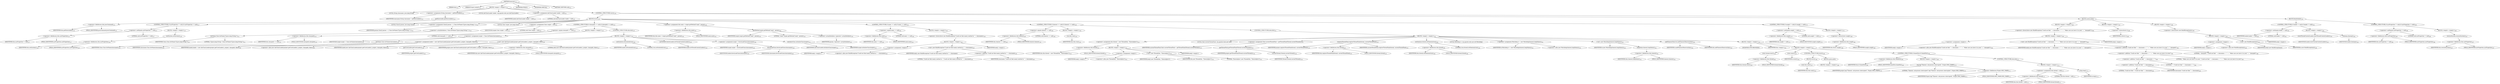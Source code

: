 digraph "execute" {  
"112" [label = <(METHOD,execute)<SUB>122</SUB>> ]
"10" [label = <(PARAM,this)<SUB>122</SUB>> ]
"113" [label = <(PARAM,Project project)<SUB>122</SUB>> ]
"114" [label = <(BLOCK,&lt;empty&gt;,&lt;empty&gt;)<SUB>122</SUB>> ]
"115" [label = <(LOCAL,String classname: java.lang.String)> ]
"116" [label = <(&lt;operator&gt;.assignment,String classname = getExecutable())<SUB>123</SUB>> ]
"117" [label = <(IDENTIFIER,classname,String classname = getExecutable())<SUB>123</SUB>> ]
"118" [label = <(getExecutable,getExecutable())<SUB>123</SUB>> ]
"119" [label = <(&lt;operator&gt;.fieldAccess,this.javaCommand)<SUB>123</SUB>> ]
"120" [label = <(IDENTIFIER,this,getExecutable())<SUB>123</SUB>> ]
"121" [label = <(FIELD_IDENTIFIER,javaCommand,javaCommand)<SUB>123</SUB>> ]
"8" [label = <(LOCAL,AntClassLoader loader: org.apache.tools.ant.AntClassLoader)> ]
"122" [label = <(&lt;operator&gt;.assignment,AntClassLoader loader = null)<SUB>125</SUB>> ]
"123" [label = <(IDENTIFIER,loader,AntClassLoader loader = null)<SUB>125</SUB>> ]
"124" [label = <(LITERAL,null,AntClassLoader loader = null)<SUB>125</SUB>> ]
"125" [label = <(CONTROL_STRUCTURE,try,try)<SUB>126</SUB>> ]
"126" [label = <(BLOCK,try,try)<SUB>126</SUB>> ]
"127" [label = <(CONTROL_STRUCTURE,if (sysProperties != null),if (sysProperties != null))<SUB>127</SUB>> ]
"128" [label = <(&lt;operator&gt;.notEquals,sysProperties != null)<SUB>127</SUB>> ]
"129" [label = <(&lt;operator&gt;.fieldAccess,this.sysProperties)<SUB>127</SUB>> ]
"130" [label = <(IDENTIFIER,this,sysProperties != null)<SUB>127</SUB>> ]
"131" [label = <(FIELD_IDENTIFIER,sysProperties,sysProperties)<SUB>127</SUB>> ]
"132" [label = <(LITERAL,null,sysProperties != null)<SUB>127</SUB>> ]
"133" [label = <(BLOCK,&lt;empty&gt;,&lt;empty&gt;)<SUB>127</SUB>> ]
"134" [label = <(setSystem,setSystem())<SUB>128</SUB>> ]
"135" [label = <(&lt;operator&gt;.fieldAccess,this.sysProperties)<SUB>128</SUB>> ]
"136" [label = <(IDENTIFIER,this,setSystem())<SUB>128</SUB>> ]
"137" [label = <(FIELD_IDENTIFIER,sysProperties,sysProperties)<SUB>128</SUB>> ]
"138" [label = <(LOCAL,Class[] param: java.lang.Class[])> ]
"139" [label = <(&lt;operator&gt;.assignment,Class[] param = { Class.forName(&quot;[Ljava.lang.String;&quot;) })<SUB>131</SUB>> ]
"140" [label = <(IDENTIFIER,param,Class[] param = { Class.forName(&quot;[Ljava.lang.String;&quot;) })<SUB>131</SUB>> ]
"141" [label = <(&lt;operator&gt;.arrayInitializer,{ Class.forName(&quot;[Ljava.lang.String;&quot;) })<SUB>131</SUB>> ]
"142" [label = <(forName,Class.forName(&quot;[Ljava.lang.String;&quot;))<SUB>131</SUB>> ]
"143" [label = <(IDENTIFIER,Class,Class.forName(&quot;[Ljava.lang.String;&quot;))<SUB>131</SUB>> ]
"144" [label = <(LITERAL,&quot;[Ljava.lang.String;&quot;,Class.forName(&quot;[Ljava.lang.String;&quot;))<SUB>131</SUB>> ]
"145" [label = <(LOCAL,Class target: java.lang.Class)> ]
"146" [label = <(&lt;operator&gt;.assignment,Class target = null)<SUB>132</SUB>> ]
"147" [label = <(IDENTIFIER,target,Class target = null)<SUB>132</SUB>> ]
"148" [label = <(LITERAL,null,Class target = null)<SUB>132</SUB>> ]
"149" [label = <(CONTROL_STRUCTURE,if (classpath == null),if (classpath == null))<SUB>133</SUB>> ]
"150" [label = <(&lt;operator&gt;.equals,classpath == null)<SUB>133</SUB>> ]
"151" [label = <(&lt;operator&gt;.fieldAccess,this.classpath)<SUB>133</SUB>> ]
"152" [label = <(IDENTIFIER,this,classpath == null)<SUB>133</SUB>> ]
"153" [label = <(FIELD_IDENTIFIER,classpath,classpath)<SUB>133</SUB>> ]
"154" [label = <(LITERAL,null,classpath == null)<SUB>133</SUB>> ]
"155" [label = <(BLOCK,&lt;empty&gt;,&lt;empty&gt;)<SUB>133</SUB>> ]
"156" [label = <(&lt;operator&gt;.assignment,target = Class.forName(classname))<SUB>134</SUB>> ]
"157" [label = <(IDENTIFIER,target,target = Class.forName(classname))<SUB>134</SUB>> ]
"158" [label = <(forName,Class.forName(classname))<SUB>134</SUB>> ]
"159" [label = <(IDENTIFIER,Class,Class.forName(classname))<SUB>134</SUB>> ]
"160" [label = <(IDENTIFIER,classname,Class.forName(classname))<SUB>134</SUB>> ]
"161" [label = <(CONTROL_STRUCTURE,else,else)<SUB>135</SUB>> ]
"162" [label = <(BLOCK,&lt;empty&gt;,&lt;empty&gt;)<SUB>135</SUB>> ]
"163" [label = <(&lt;operator&gt;.assignment,loader = new AntClassLoader(project.getCoreLoader(), project, classpath, false))<SUB>136</SUB>> ]
"164" [label = <(IDENTIFIER,loader,loader = new AntClassLoader(project.getCoreLoader(), project, classpath, false))<SUB>136</SUB>> ]
"165" [label = <(&lt;operator&gt;.alloc,new AntClassLoader(project.getCoreLoader(), project, classpath, false))<SUB>136</SUB>> ]
"166" [label = <(&lt;init&gt;,new AntClassLoader(project.getCoreLoader(), project, classpath, false))<SUB>136</SUB>> ]
"7" [label = <(IDENTIFIER,loader,new AntClassLoader(project.getCoreLoader(), project, classpath, false))<SUB>136</SUB>> ]
"167" [label = <(getCoreLoader,getCoreLoader())<SUB>136</SUB>> ]
"168" [label = <(IDENTIFIER,project,getCoreLoader())<SUB>136</SUB>> ]
"169" [label = <(IDENTIFIER,project,new AntClassLoader(project.getCoreLoader(), project, classpath, false))<SUB>136</SUB>> ]
"170" [label = <(&lt;operator&gt;.fieldAccess,this.classpath)<SUB>137</SUB>> ]
"171" [label = <(IDENTIFIER,this,new AntClassLoader(project.getCoreLoader(), project, classpath, false))<SUB>137</SUB>> ]
"172" [label = <(FIELD_IDENTIFIER,classpath,classpath)<SUB>137</SUB>> ]
"173" [label = <(LITERAL,false,new AntClassLoader(project.getCoreLoader(), project, classpath, false))<SUB>137</SUB>> ]
"174" [label = <(setIsolated,setIsolated(true))<SUB>138</SUB>> ]
"175" [label = <(IDENTIFIER,loader,setIsolated(true))<SUB>138</SUB>> ]
"176" [label = <(LITERAL,true,setIsolated(true))<SUB>138</SUB>> ]
"177" [label = <(setThreadContextLoader,setThreadContextLoader())<SUB>139</SUB>> ]
"178" [label = <(IDENTIFIER,loader,setThreadContextLoader())<SUB>139</SUB>> ]
"179" [label = <(&lt;operator&gt;.assignment,target = forceLoadClass(classname))<SUB>140</SUB>> ]
"180" [label = <(IDENTIFIER,target,target = forceLoadClass(classname))<SUB>140</SUB>> ]
"181" [label = <(forceLoadClass,forceLoadClass(classname))<SUB>140</SUB>> ]
"182" [label = <(IDENTIFIER,loader,forceLoadClass(classname))<SUB>140</SUB>> ]
"183" [label = <(IDENTIFIER,classname,forceLoadClass(classname))<SUB>140</SUB>> ]
"184" [label = <(initializeClass,initializeClass(target))<SUB>141</SUB>> ]
"185" [label = <(IDENTIFIER,AntClassLoader,initializeClass(target))<SUB>141</SUB>> ]
"186" [label = <(IDENTIFIER,target,initializeClass(target))<SUB>141</SUB>> ]
"187" [label = <(&lt;operator&gt;.assignment,this.main = target.getMethod(&quot;main&quot;, param))<SUB>143</SUB>> ]
"188" [label = <(&lt;operator&gt;.fieldAccess,this.main)<SUB>143</SUB>> ]
"189" [label = <(IDENTIFIER,this,this.main = target.getMethod(&quot;main&quot;, param))<SUB>143</SUB>> ]
"190" [label = <(FIELD_IDENTIFIER,main,main)<SUB>143</SUB>> ]
"191" [label = <(getMethod,target.getMethod(&quot;main&quot;, param))<SUB>143</SUB>> ]
"192" [label = <(IDENTIFIER,target,target.getMethod(&quot;main&quot;, param))<SUB>143</SUB>> ]
"193" [label = <(LITERAL,&quot;main&quot;,target.getMethod(&quot;main&quot;, param))<SUB>143</SUB>> ]
"194" [label = <(&lt;operator&gt;.arrayInitializer,&lt;operator&gt;.arrayInitializer)<SUB>143</SUB>> ]
"195" [label = <(IDENTIFIER,param,&lt;operator&gt;.arrayInitializer)<SUB>143</SUB>> ]
"196" [label = <(CONTROL_STRUCTURE,if (main == null),if (main == null))<SUB>144</SUB>> ]
"197" [label = <(&lt;operator&gt;.equals,main == null)<SUB>144</SUB>> ]
"198" [label = <(&lt;operator&gt;.fieldAccess,this.main)<SUB>144</SUB>> ]
"199" [label = <(IDENTIFIER,this,main == null)<SUB>144</SUB>> ]
"200" [label = <(FIELD_IDENTIFIER,main,main)<SUB>144</SUB>> ]
"201" [label = <(LITERAL,null,main == null)<SUB>144</SUB>> ]
"202" [label = <(BLOCK,&lt;empty&gt;,&lt;empty&gt;)<SUB>144</SUB>> ]
"203" [label = <(&lt;operator&gt;.throw,throw new BuildException(&quot;Could not find main() method in &quot; + classname);)<SUB>145</SUB>> ]
"204" [label = <(BLOCK,&lt;empty&gt;,&lt;empty&gt;)<SUB>145</SUB>> ]
"205" [label = <(&lt;operator&gt;.assignment,&lt;empty&gt;)> ]
"206" [label = <(IDENTIFIER,$obj1,&lt;empty&gt;)> ]
"207" [label = <(&lt;operator&gt;.alloc,new BuildException(&quot;Could not find main() method in &quot; + classname))<SUB>145</SUB>> ]
"208" [label = <(&lt;init&gt;,new BuildException(&quot;Could not find main() method in &quot; + classname))<SUB>145</SUB>> ]
"209" [label = <(IDENTIFIER,$obj1,new BuildException(&quot;Could not find main() method in &quot; + classname))> ]
"210" [label = <(&lt;operator&gt;.addition,&quot;Could not find main() method in &quot; + classname)<SUB>145</SUB>> ]
"211" [label = <(LITERAL,&quot;Could not find main() method in &quot;,&quot;Could not find main() method in &quot; + classname)<SUB>145</SUB>> ]
"212" [label = <(IDENTIFIER,classname,&quot;Could not find main() method in &quot; + classname)<SUB>146</SUB>> ]
"213" [label = <(IDENTIFIER,$obj1,&lt;empty&gt;)> ]
"214" [label = <(CONTROL_STRUCTURE,if (timeout == null),if (timeout == null))<SUB>149</SUB>> ]
"215" [label = <(&lt;operator&gt;.equals,timeout == null)<SUB>149</SUB>> ]
"216" [label = <(&lt;operator&gt;.fieldAccess,this.timeout)<SUB>149</SUB>> ]
"217" [label = <(IDENTIFIER,this,timeout == null)<SUB>149</SUB>> ]
"218" [label = <(FIELD_IDENTIFIER,timeout,timeout)<SUB>149</SUB>> ]
"219" [label = <(LITERAL,null,timeout == null)<SUB>149</SUB>> ]
"220" [label = <(BLOCK,&lt;empty&gt;,&lt;empty&gt;)<SUB>149</SUB>> ]
"221" [label = <(run,this.run())<SUB>150</SUB>> ]
"9" [label = <(IDENTIFIER,this,this.run())<SUB>150</SUB>> ]
"222" [label = <(CONTROL_STRUCTURE,else,else)<SUB>151</SUB>> ]
"223" [label = <(BLOCK,&lt;empty&gt;,&lt;empty&gt;)<SUB>151</SUB>> ]
"224" [label = <(&lt;operator&gt;.assignment,this.thread = new Thread(this, &quot;ExecuteJava&quot;))<SUB>152</SUB>> ]
"225" [label = <(&lt;operator&gt;.fieldAccess,this.thread)<SUB>152</SUB>> ]
"226" [label = <(IDENTIFIER,this,this.thread = new Thread(this, &quot;ExecuteJava&quot;))<SUB>152</SUB>> ]
"227" [label = <(FIELD_IDENTIFIER,thread,thread)<SUB>152</SUB>> ]
"228" [label = <(BLOCK,&lt;empty&gt;,&lt;empty&gt;)<SUB>152</SUB>> ]
"229" [label = <(&lt;operator&gt;.assignment,&lt;empty&gt;)> ]
"230" [label = <(IDENTIFIER,$obj2,&lt;empty&gt;)> ]
"231" [label = <(&lt;operator&gt;.alloc,new Thread(this, &quot;ExecuteJava&quot;))<SUB>152</SUB>> ]
"232" [label = <(&lt;init&gt;,new Thread(this, &quot;ExecuteJava&quot;))<SUB>152</SUB>> ]
"233" [label = <(IDENTIFIER,$obj2,new Thread(this, &quot;ExecuteJava&quot;))> ]
"11" [label = <(IDENTIFIER,this,new Thread(this, &quot;ExecuteJava&quot;))<SUB>152</SUB>> ]
"234" [label = <(LITERAL,&quot;ExecuteJava&quot;,new Thread(this, &quot;ExecuteJava&quot;))<SUB>152</SUB>> ]
"235" [label = <(IDENTIFIER,$obj2,&lt;empty&gt;)> ]
"236" [label = <(LOCAL,Task currentThreadTask: org.apache.tools.ant.Task)> ]
"237" [label = <(&lt;operator&gt;.assignment,Task currentThreadTask = getThreadTask(Thread.currentThread()))<SUB>153</SUB>> ]
"238" [label = <(IDENTIFIER,currentThreadTask,Task currentThreadTask = getThreadTask(Thread.currentThread()))<SUB>153</SUB>> ]
"239" [label = <(getThreadTask,getThreadTask(Thread.currentThread()))<SUB>154</SUB>> ]
"240" [label = <(IDENTIFIER,project,getThreadTask(Thread.currentThread()))<SUB>154</SUB>> ]
"241" [label = <(currentThread,Thread.currentThread())<SUB>154</SUB>> ]
"242" [label = <(IDENTIFIER,Thread,Thread.currentThread())<SUB>154</SUB>> ]
"243" [label = <(registerThreadTask,registerThreadTask(thread, currentThreadTask))<SUB>155</SUB>> ]
"244" [label = <(IDENTIFIER,project,registerThreadTask(thread, currentThreadTask))<SUB>155</SUB>> ]
"245" [label = <(&lt;operator&gt;.fieldAccess,this.thread)<SUB>155</SUB>> ]
"246" [label = <(IDENTIFIER,this,registerThreadTask(thread, currentThreadTask))<SUB>155</SUB>> ]
"247" [label = <(FIELD_IDENTIFIER,thread,thread)<SUB>155</SUB>> ]
"248" [label = <(IDENTIFIER,currentThreadTask,registerThreadTask(thread, currentThreadTask))<SUB>155</SUB>> ]
"249" [label = <(setDaemon,thread.setDaemon(true))<SUB>160</SUB>> ]
"250" [label = <(&lt;operator&gt;.fieldAccess,this.thread)<SUB>160</SUB>> ]
"251" [label = <(IDENTIFIER,this,thread.setDaemon(true))<SUB>160</SUB>> ]
"252" [label = <(FIELD_IDENTIFIER,thread,thread)<SUB>160</SUB>> ]
"253" [label = <(LITERAL,true,thread.setDaemon(true))<SUB>160</SUB>> ]
"13" [label = <(LOCAL,Watchdog w: org.apache.tools.ant.util.Watchdog)> ]
"254" [label = <(&lt;operator&gt;.assignment,Watchdog w = new Watchdog(timeout.longValue()))<SUB>161</SUB>> ]
"255" [label = <(IDENTIFIER,w,Watchdog w = new Watchdog(timeout.longValue()))<SUB>161</SUB>> ]
"256" [label = <(&lt;operator&gt;.alloc,new Watchdog(timeout.longValue()))<SUB>161</SUB>> ]
"257" [label = <(&lt;init&gt;,new Watchdog(timeout.longValue()))<SUB>161</SUB>> ]
"12" [label = <(IDENTIFIER,w,new Watchdog(timeout.longValue()))<SUB>161</SUB>> ]
"258" [label = <(longValue,timeout.longValue())<SUB>161</SUB>> ]
"259" [label = <(&lt;operator&gt;.fieldAccess,this.timeout)<SUB>161</SUB>> ]
"260" [label = <(IDENTIFIER,this,timeout.longValue())<SUB>161</SUB>> ]
"261" [label = <(FIELD_IDENTIFIER,timeout,timeout)<SUB>161</SUB>> ]
"262" [label = <(addTimeoutObserver,addTimeoutObserver(this))<SUB>162</SUB>> ]
"263" [label = <(IDENTIFIER,w,addTimeoutObserver(this))<SUB>162</SUB>> ]
"14" [label = <(IDENTIFIER,this,addTimeoutObserver(this))<SUB>162</SUB>> ]
"264" [label = <(BLOCK,&lt;empty&gt;,&lt;empty&gt;)<SUB>163</SUB>> ]
"265" [label = <(MODIFIER,SYNCHRONIZED)> ]
"15" [label = <(IDENTIFIER,this,&lt;empty&gt;)<SUB>163</SUB>> ]
"266" [label = <(BLOCK,&lt;empty&gt;,&lt;empty&gt;)<SUB>163</SUB>> ]
"267" [label = <(start,thread.start())<SUB>164</SUB>> ]
"268" [label = <(&lt;operator&gt;.fieldAccess,this.thread)<SUB>164</SUB>> ]
"269" [label = <(IDENTIFIER,this,thread.start())<SUB>164</SUB>> ]
"270" [label = <(FIELD_IDENTIFIER,thread,thread)<SUB>164</SUB>> ]
"271" [label = <(start,start())<SUB>165</SUB>> ]
"272" [label = <(IDENTIFIER,w,start())<SUB>165</SUB>> ]
"273" [label = <(CONTROL_STRUCTURE,try,try)<SUB>166</SUB>> ]
"274" [label = <(BLOCK,try,try)<SUB>166</SUB>> ]
"275" [label = <(wait,this.wait())<SUB>167</SUB>> ]
"16" [label = <(IDENTIFIER,this,this.wait())<SUB>167</SUB>> ]
"276" [label = <(BLOCK,catch,catch)> ]
"277" [label = <(BLOCK,&lt;empty&gt;,&lt;empty&gt;)<SUB>168</SUB>> ]
"278" [label = <(CONTROL_STRUCTURE,if (timedOut),if (timedOut))<SUB>169</SUB>> ]
"279" [label = <(&lt;operator&gt;.fieldAccess,this.timedOut)<SUB>169</SUB>> ]
"280" [label = <(IDENTIFIER,this,if (timedOut))<SUB>169</SUB>> ]
"281" [label = <(FIELD_IDENTIFIER,timedOut,timedOut)<SUB>169</SUB>> ]
"282" [label = <(BLOCK,&lt;empty&gt;,&lt;empty&gt;)<SUB>169</SUB>> ]
"283" [label = <(log,log(&quot;Timeout: sub-process interrupted&quot;, Project.MSG_WARN))<SUB>170</SUB>> ]
"284" [label = <(IDENTIFIER,project,log(&quot;Timeout: sub-process interrupted&quot;, Project.MSG_WARN))<SUB>170</SUB>> ]
"285" [label = <(LITERAL,&quot;Timeout: sub-process interrupted&quot;,log(&quot;Timeout: sub-process interrupted&quot;, Project.MSG_WARN))<SUB>170</SUB>> ]
"286" [label = <(&lt;operator&gt;.fieldAccess,Project.MSG_WARN)<SUB>171</SUB>> ]
"287" [label = <(IDENTIFIER,Project,log(&quot;Timeout: sub-process interrupted&quot;, Project.MSG_WARN))<SUB>171</SUB>> ]
"288" [label = <(FIELD_IDENTIFIER,MSG_WARN,MSG_WARN)<SUB>171</SUB>> ]
"289" [label = <(CONTROL_STRUCTURE,else,else)<SUB>172</SUB>> ]
"290" [label = <(BLOCK,&lt;empty&gt;,&lt;empty&gt;)<SUB>172</SUB>> ]
"291" [label = <(&lt;operator&gt;.assignment,this.thread = null)<SUB>173</SUB>> ]
"292" [label = <(&lt;operator&gt;.fieldAccess,this.thread)<SUB>173</SUB>> ]
"293" [label = <(IDENTIFIER,this,this.thread = null)<SUB>173</SUB>> ]
"294" [label = <(FIELD_IDENTIFIER,thread,thread)<SUB>173</SUB>> ]
"295" [label = <(LITERAL,null,this.thread = null)<SUB>173</SUB>> ]
"296" [label = <(stop,stop())<SUB>174</SUB>> ]
"297" [label = <(IDENTIFIER,w,stop())<SUB>174</SUB>> ]
"298" [label = <(CONTROL_STRUCTURE,if (caught != null),if (caught != null))<SUB>179</SUB>> ]
"299" [label = <(&lt;operator&gt;.notEquals,caught != null)<SUB>179</SUB>> ]
"300" [label = <(&lt;operator&gt;.fieldAccess,this.caught)<SUB>179</SUB>> ]
"301" [label = <(IDENTIFIER,this,caught != null)<SUB>179</SUB>> ]
"302" [label = <(FIELD_IDENTIFIER,caught,caught)<SUB>179</SUB>> ]
"303" [label = <(LITERAL,null,caught != null)<SUB>179</SUB>> ]
"304" [label = <(BLOCK,&lt;empty&gt;,&lt;empty&gt;)<SUB>179</SUB>> ]
"305" [label = <(&lt;operator&gt;.throw,throw caught;)<SUB>180</SUB>> ]
"306" [label = <(&lt;operator&gt;.fieldAccess,this.caught)<SUB>180</SUB>> ]
"307" [label = <(IDENTIFIER,this,throw caught;)<SUB>180</SUB>> ]
"308" [label = <(FIELD_IDENTIFIER,caught,caught)<SUB>180</SUB>> ]
"309" [label = <(BLOCK,catch,catch)> ]
"310" [label = <(BLOCK,&lt;empty&gt;,&lt;empty&gt;)<SUB>183</SUB>> ]
"311" [label = <(&lt;operator&gt;.throw,throw new BuildException(&quot;Could not find &quot; + classname + &quot;.&quot; + &quot; Make sure you have it in your&quot; + &quot; classpath&quot;);)<SUB>184</SUB>> ]
"312" [label = <(BLOCK,&lt;empty&gt;,&lt;empty&gt;)<SUB>184</SUB>> ]
"313" [label = <(&lt;operator&gt;.assignment,&lt;empty&gt;)> ]
"314" [label = <(IDENTIFIER,$obj4,&lt;empty&gt;)> ]
"315" [label = <(&lt;operator&gt;.alloc,new BuildException(&quot;Could not find &quot; + classname + &quot;.&quot; + &quot; Make sure you have it in your&quot; + &quot; classpath&quot;))<SUB>184</SUB>> ]
"316" [label = <(&lt;init&gt;,new BuildException(&quot;Could not find &quot; + classname + &quot;.&quot; + &quot; Make sure you have it in your&quot; + &quot; classpath&quot;))<SUB>184</SUB>> ]
"317" [label = <(IDENTIFIER,$obj4,new BuildException(&quot;Could not find &quot; + classname + &quot;.&quot; + &quot; Make sure you have it in your&quot; + &quot; classpath&quot;))> ]
"318" [label = <(&lt;operator&gt;.addition,&quot;Could not find &quot; + classname + &quot;.&quot; + &quot; Make sure you have it in your&quot; + &quot; classpath&quot;)<SUB>184</SUB>> ]
"319" [label = <(&lt;operator&gt;.addition,&quot;Could not find &quot; + classname + &quot;.&quot; + &quot; Make sure you have it in your&quot;)<SUB>184</SUB>> ]
"320" [label = <(&lt;operator&gt;.addition,&quot;Could not find &quot; + classname + &quot;.&quot;)<SUB>184</SUB>> ]
"321" [label = <(&lt;operator&gt;.addition,&quot;Could not find &quot; + classname)<SUB>184</SUB>> ]
"322" [label = <(LITERAL,&quot;Could not find &quot;,&quot;Could not find &quot; + classname)<SUB>184</SUB>> ]
"323" [label = <(IDENTIFIER,classname,&quot;Could not find &quot; + classname)<SUB>184</SUB>> ]
"324" [label = <(LITERAL,&quot;.&quot;,&quot;Could not find &quot; + classname + &quot;.&quot;)<SUB>184</SUB>> ]
"325" [label = <(LITERAL,&quot; Make sure you have it in your&quot;,&quot;Could not find &quot; + classname + &quot;.&quot; + &quot; Make sure you have it in your&quot;)<SUB>185</SUB>> ]
"326" [label = <(LITERAL,&quot; classpath&quot;,&quot;Could not find &quot; + classname + &quot;.&quot; + &quot; Make sure you have it in your&quot; + &quot; classpath&quot;)<SUB>186</SUB>> ]
"327" [label = <(IDENTIFIER,$obj4,&lt;empty&gt;)> ]
"328" [label = <(BLOCK,&lt;empty&gt;,&lt;empty&gt;)<SUB>187</SUB>> ]
"329" [label = <(&lt;operator&gt;.throw,throw e;)<SUB>188</SUB>> ]
"330" [label = <(IDENTIFIER,e,throw e;)<SUB>188</SUB>> ]
"331" [label = <(BLOCK,&lt;empty&gt;,&lt;empty&gt;)<SUB>189</SUB>> ]
"332" [label = <(&lt;operator&gt;.throw,throw new BuildException(e);)<SUB>190</SUB>> ]
"333" [label = <(BLOCK,&lt;empty&gt;,&lt;empty&gt;)<SUB>190</SUB>> ]
"334" [label = <(&lt;operator&gt;.assignment,&lt;empty&gt;)> ]
"335" [label = <(IDENTIFIER,$obj5,&lt;empty&gt;)> ]
"336" [label = <(&lt;operator&gt;.alloc,new BuildException(e))<SUB>190</SUB>> ]
"337" [label = <(&lt;init&gt;,new BuildException(e))<SUB>190</SUB>> ]
"338" [label = <(IDENTIFIER,$obj5,new BuildException(e))> ]
"339" [label = <(IDENTIFIER,e,new BuildException(e))<SUB>190</SUB>> ]
"340" [label = <(IDENTIFIER,$obj5,&lt;empty&gt;)> ]
"341" [label = <(BLOCK,finally,finally)<SUB>191</SUB>> ]
"342" [label = <(CONTROL_STRUCTURE,if (loader != null),if (loader != null))<SUB>192</SUB>> ]
"343" [label = <(&lt;operator&gt;.notEquals,loader != null)<SUB>192</SUB>> ]
"344" [label = <(IDENTIFIER,loader,loader != null)<SUB>192</SUB>> ]
"345" [label = <(LITERAL,null,loader != null)<SUB>192</SUB>> ]
"346" [label = <(BLOCK,&lt;empty&gt;,&lt;empty&gt;)<SUB>192</SUB>> ]
"347" [label = <(resetThreadContextLoader,resetThreadContextLoader())<SUB>193</SUB>> ]
"348" [label = <(IDENTIFIER,loader,resetThreadContextLoader())<SUB>193</SUB>> ]
"349" [label = <(cleanup,cleanup())<SUB>194</SUB>> ]
"350" [label = <(IDENTIFIER,loader,cleanup())<SUB>194</SUB>> ]
"351" [label = <(CONTROL_STRUCTURE,if (sysProperties != null),if (sysProperties != null))<SUB>196</SUB>> ]
"352" [label = <(&lt;operator&gt;.notEquals,sysProperties != null)<SUB>196</SUB>> ]
"353" [label = <(&lt;operator&gt;.fieldAccess,this.sysProperties)<SUB>196</SUB>> ]
"354" [label = <(IDENTIFIER,this,sysProperties != null)<SUB>196</SUB>> ]
"355" [label = <(FIELD_IDENTIFIER,sysProperties,sysProperties)<SUB>196</SUB>> ]
"356" [label = <(LITERAL,null,sysProperties != null)<SUB>196</SUB>> ]
"357" [label = <(BLOCK,&lt;empty&gt;,&lt;empty&gt;)<SUB>196</SUB>> ]
"358" [label = <(restoreSystem,restoreSystem())<SUB>197</SUB>> ]
"359" [label = <(&lt;operator&gt;.fieldAccess,this.sysProperties)<SUB>197</SUB>> ]
"360" [label = <(IDENTIFIER,this,restoreSystem())<SUB>197</SUB>> ]
"361" [label = <(FIELD_IDENTIFIER,sysProperties,sysProperties)<SUB>197</SUB>> ]
"362" [label = <(MODIFIER,PUBLIC)> ]
"363" [label = <(MODIFIER,VIRTUAL)> ]
"364" [label = <(METHOD_RETURN,void)<SUB>122</SUB>> ]
  "112" -> "10" 
  "112" -> "113" 
  "112" -> "114" 
  "112" -> "362" 
  "112" -> "363" 
  "112" -> "364" 
  "114" -> "115" 
  "114" -> "116" 
  "114" -> "8" 
  "114" -> "122" 
  "114" -> "125" 
  "116" -> "117" 
  "116" -> "118" 
  "118" -> "119" 
  "119" -> "120" 
  "119" -> "121" 
  "122" -> "123" 
  "122" -> "124" 
  "125" -> "126" 
  "125" -> "309" 
  "125" -> "341" 
  "126" -> "127" 
  "126" -> "138" 
  "126" -> "139" 
  "126" -> "145" 
  "126" -> "146" 
  "126" -> "149" 
  "126" -> "187" 
  "126" -> "196" 
  "126" -> "214" 
  "126" -> "298" 
  "127" -> "128" 
  "127" -> "133" 
  "128" -> "129" 
  "128" -> "132" 
  "129" -> "130" 
  "129" -> "131" 
  "133" -> "134" 
  "134" -> "135" 
  "135" -> "136" 
  "135" -> "137" 
  "139" -> "140" 
  "139" -> "141" 
  "141" -> "142" 
  "142" -> "143" 
  "142" -> "144" 
  "146" -> "147" 
  "146" -> "148" 
  "149" -> "150" 
  "149" -> "155" 
  "149" -> "161" 
  "150" -> "151" 
  "150" -> "154" 
  "151" -> "152" 
  "151" -> "153" 
  "155" -> "156" 
  "156" -> "157" 
  "156" -> "158" 
  "158" -> "159" 
  "158" -> "160" 
  "161" -> "162" 
  "162" -> "163" 
  "162" -> "166" 
  "162" -> "174" 
  "162" -> "177" 
  "162" -> "179" 
  "162" -> "184" 
  "163" -> "164" 
  "163" -> "165" 
  "166" -> "7" 
  "166" -> "167" 
  "166" -> "169" 
  "166" -> "170" 
  "166" -> "173" 
  "167" -> "168" 
  "170" -> "171" 
  "170" -> "172" 
  "174" -> "175" 
  "174" -> "176" 
  "177" -> "178" 
  "179" -> "180" 
  "179" -> "181" 
  "181" -> "182" 
  "181" -> "183" 
  "184" -> "185" 
  "184" -> "186" 
  "187" -> "188" 
  "187" -> "191" 
  "188" -> "189" 
  "188" -> "190" 
  "191" -> "192" 
  "191" -> "193" 
  "191" -> "194" 
  "194" -> "195" 
  "196" -> "197" 
  "196" -> "202" 
  "197" -> "198" 
  "197" -> "201" 
  "198" -> "199" 
  "198" -> "200" 
  "202" -> "203" 
  "203" -> "204" 
  "204" -> "205" 
  "204" -> "208" 
  "204" -> "213" 
  "205" -> "206" 
  "205" -> "207" 
  "208" -> "209" 
  "208" -> "210" 
  "210" -> "211" 
  "210" -> "212" 
  "214" -> "215" 
  "214" -> "220" 
  "214" -> "222" 
  "215" -> "216" 
  "215" -> "219" 
  "216" -> "217" 
  "216" -> "218" 
  "220" -> "221" 
  "221" -> "9" 
  "222" -> "223" 
  "223" -> "224" 
  "223" -> "236" 
  "223" -> "237" 
  "223" -> "243" 
  "223" -> "249" 
  "223" -> "13" 
  "223" -> "254" 
  "223" -> "257" 
  "223" -> "262" 
  "223" -> "264" 
  "224" -> "225" 
  "224" -> "228" 
  "225" -> "226" 
  "225" -> "227" 
  "228" -> "229" 
  "228" -> "232" 
  "228" -> "235" 
  "229" -> "230" 
  "229" -> "231" 
  "232" -> "233" 
  "232" -> "11" 
  "232" -> "234" 
  "237" -> "238" 
  "237" -> "239" 
  "239" -> "240" 
  "239" -> "241" 
  "241" -> "242" 
  "243" -> "244" 
  "243" -> "245" 
  "243" -> "248" 
  "245" -> "246" 
  "245" -> "247" 
  "249" -> "250" 
  "249" -> "253" 
  "250" -> "251" 
  "250" -> "252" 
  "254" -> "255" 
  "254" -> "256" 
  "257" -> "12" 
  "257" -> "258" 
  "258" -> "259" 
  "259" -> "260" 
  "259" -> "261" 
  "262" -> "263" 
  "262" -> "14" 
  "264" -> "265" 
  "264" -> "15" 
  "264" -> "266" 
  "266" -> "267" 
  "266" -> "271" 
  "266" -> "273" 
  "266" -> "278" 
  "267" -> "268" 
  "268" -> "269" 
  "268" -> "270" 
  "271" -> "272" 
  "273" -> "274" 
  "273" -> "276" 
  "274" -> "275" 
  "275" -> "16" 
  "276" -> "277" 
  "278" -> "279" 
  "278" -> "282" 
  "278" -> "289" 
  "279" -> "280" 
  "279" -> "281" 
  "282" -> "283" 
  "283" -> "284" 
  "283" -> "285" 
  "283" -> "286" 
  "286" -> "287" 
  "286" -> "288" 
  "289" -> "290" 
  "290" -> "291" 
  "290" -> "296" 
  "291" -> "292" 
  "291" -> "295" 
  "292" -> "293" 
  "292" -> "294" 
  "296" -> "297" 
  "298" -> "299" 
  "298" -> "304" 
  "299" -> "300" 
  "299" -> "303" 
  "300" -> "301" 
  "300" -> "302" 
  "304" -> "305" 
  "305" -> "306" 
  "306" -> "307" 
  "306" -> "308" 
  "309" -> "310" 
  "309" -> "328" 
  "309" -> "331" 
  "310" -> "311" 
  "311" -> "312" 
  "312" -> "313" 
  "312" -> "316" 
  "312" -> "327" 
  "313" -> "314" 
  "313" -> "315" 
  "316" -> "317" 
  "316" -> "318" 
  "318" -> "319" 
  "318" -> "326" 
  "319" -> "320" 
  "319" -> "325" 
  "320" -> "321" 
  "320" -> "324" 
  "321" -> "322" 
  "321" -> "323" 
  "328" -> "329" 
  "329" -> "330" 
  "331" -> "332" 
  "332" -> "333" 
  "333" -> "334" 
  "333" -> "337" 
  "333" -> "340" 
  "334" -> "335" 
  "334" -> "336" 
  "337" -> "338" 
  "337" -> "339" 
  "341" -> "342" 
  "341" -> "351" 
  "342" -> "343" 
  "342" -> "346" 
  "343" -> "344" 
  "343" -> "345" 
  "346" -> "347" 
  "346" -> "349" 
  "347" -> "348" 
  "349" -> "350" 
  "351" -> "352" 
  "351" -> "357" 
  "352" -> "353" 
  "352" -> "356" 
  "353" -> "354" 
  "353" -> "355" 
  "357" -> "358" 
  "358" -> "359" 
  "359" -> "360" 
  "359" -> "361" 
}
